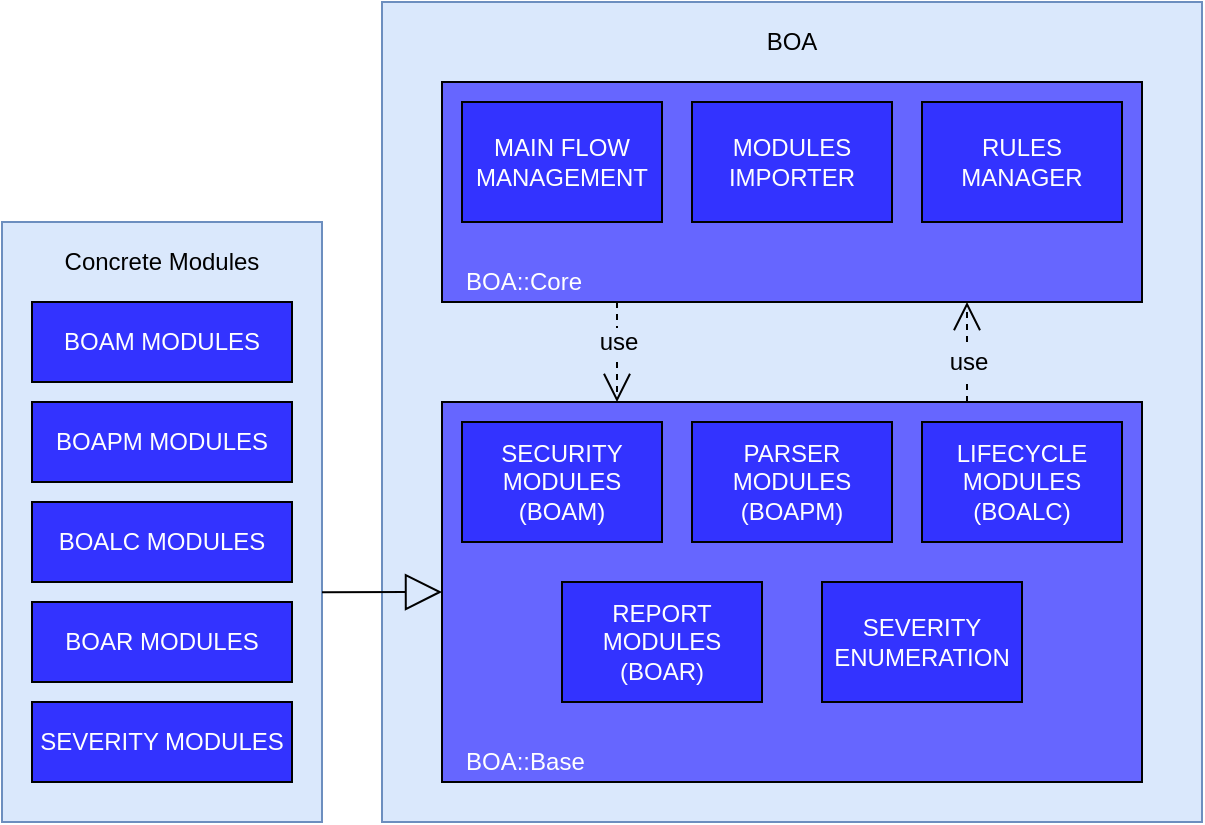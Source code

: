 <mxfile version="12.7.2" type="device"><diagram id="LRQ3q2nEhnB_F2DVD9Td" name="Page-1"><mxGraphModel dx="1108" dy="467" grid="1" gridSize="10" guides="1" tooltips="1" connect="1" arrows="1" fold="1" page="1" pageScale="1" pageWidth="827" pageHeight="1169" math="0" shadow="0"><root><mxCell id="0"/><mxCell id="1" parent="0"/><mxCell id="E0EIH28BxYN40_BXHMon-1" value="" style="rounded=0;whiteSpace=wrap;html=1;fillColor=#dae8fc;strokeColor=#6c8ebf;" vertex="1" parent="1"><mxGeometry x="210" y="80" width="410" height="410" as="geometry"/></mxCell><mxCell id="E0EIH28BxYN40_BXHMon-2" value="BOA" style="text;html=1;strokeColor=none;fillColor=none;align=center;verticalAlign=middle;whiteSpace=wrap;rounded=0;" vertex="1" parent="1"><mxGeometry x="230" y="90" width="370" height="20" as="geometry"/></mxCell><mxCell id="E0EIH28BxYN40_BXHMon-4" value="" style="rounded=0;whiteSpace=wrap;html=1;strokeColor=#000000;fillColor=#6666FF;" vertex="1" parent="1"><mxGeometry x="240" y="120" width="350" height="110" as="geometry"/></mxCell><mxCell id="E0EIH28BxYN40_BXHMon-7" value="&amp;nbsp;&amp;nbsp; BOA::Core" style="text;html=1;strokeColor=none;fillColor=none;align=left;verticalAlign=middle;whiteSpace=wrap;rounded=0;fontColor=#FFFFFF;" vertex="1" parent="1"><mxGeometry x="240" y="210" width="350" height="20" as="geometry"/></mxCell><mxCell id="E0EIH28BxYN40_BXHMon-8" value="&lt;div&gt;&lt;font&gt;MAIN FLOW MANAGEMENT&lt;/font&gt;&lt;br&gt;&lt;/div&gt;" style="rounded=0;whiteSpace=wrap;html=1;strokeColor=#000000;fillColor=#3333FF;align=center;fontColor=#FFFFFF;" vertex="1" parent="1"><mxGeometry x="250" y="130" width="100" height="60" as="geometry"/></mxCell><mxCell id="E0EIH28BxYN40_BXHMon-9" value="&lt;div&gt;&lt;font&gt;MODULES IMPORTER&lt;/font&gt;&lt;br&gt;&lt;/div&gt;" style="rounded=0;whiteSpace=wrap;html=1;strokeColor=#000000;fillColor=#3333FF;align=center;fontColor=#FFFFFF;" vertex="1" parent="1"><mxGeometry x="365" y="130" width="100" height="60" as="geometry"/></mxCell><mxCell id="E0EIH28BxYN40_BXHMon-10" value="&lt;div&gt;&lt;font&gt;RULES MANAGER&lt;/font&gt;&lt;br&gt;&lt;/div&gt;" style="rounded=0;whiteSpace=wrap;html=1;strokeColor=#000000;fillColor=#3333FF;align=center;fontColor=#FFFFFF;" vertex="1" parent="1"><mxGeometry x="480" y="130" width="100" height="60" as="geometry"/></mxCell><mxCell id="E0EIH28BxYN40_BXHMon-15" value="" style="rounded=0;whiteSpace=wrap;html=1;strokeColor=#000000;fillColor=#6666FF;" vertex="1" parent="1"><mxGeometry x="240" y="280" width="350" height="190" as="geometry"/></mxCell><mxCell id="E0EIH28BxYN40_BXHMon-16" value="" style="endArrow=open;endSize=12;dashed=1;html=1;fontColor=#000000;strokeColor=#000000;startArrow=none;startFill=0;startSize=12;endFill=0;entryX=0.25;entryY=0;entryDx=0;entryDy=0;labelBackgroundColor=none;exitX=0.25;exitY=1;exitDx=0;exitDy=0;" edge="1" parent="1" source="E0EIH28BxYN40_BXHMon-4" target="E0EIH28BxYN40_BXHMon-15"><mxGeometry width="160" relative="1" as="geometry"><mxPoint x="328" y="230" as="sourcePoint"/><mxPoint x="510" y="310" as="targetPoint"/></mxGeometry></mxCell><mxCell id="E0EIH28BxYN40_BXHMon-33" value="use" style="text;html=1;align=center;verticalAlign=middle;resizable=0;points=[];labelBackgroundColor=#DAE8FC;fontColor=#000000;" vertex="1" connectable="0" parent="E0EIH28BxYN40_BXHMon-16"><mxGeometry x="0.333" relative="1" as="geometry"><mxPoint y="-13.33" as="offset"/></mxGeometry></mxCell><mxCell id="E0EIH28BxYN40_BXHMon-18" value="&amp;nbsp;&amp;nbsp; BOA::Base" style="text;html=1;strokeColor=none;fillColor=none;align=left;verticalAlign=middle;whiteSpace=wrap;rounded=0;fontColor=#FFFFFF;" vertex="1" parent="1"><mxGeometry x="240" y="450" width="350" height="20" as="geometry"/></mxCell><mxCell id="E0EIH28BxYN40_BXHMon-19" value="&lt;font&gt;SECURITY MODULES&lt;/font&gt; (BOAM)" style="rounded=0;whiteSpace=wrap;html=1;strokeColor=#000000;fillColor=#3333FF;align=center;fontColor=#FFFFFF;" vertex="1" parent="1"><mxGeometry x="250" y="290" width="100" height="60" as="geometry"/></mxCell><mxCell id="E0EIH28BxYN40_BXHMon-21" value="&lt;font&gt;PARSER MODULES&lt;/font&gt; (BOAPM)" style="rounded=0;whiteSpace=wrap;html=1;strokeColor=#000000;fillColor=#3333FF;align=center;fontColor=#FFFFFF;" vertex="1" parent="1"><mxGeometry x="365" y="290" width="100" height="60" as="geometry"/></mxCell><mxCell id="E0EIH28BxYN40_BXHMon-22" value="LIFECYCLE MODULES (BOALC)" style="rounded=0;whiteSpace=wrap;html=1;strokeColor=#000000;fillColor=#3333FF;align=center;fontColor=#FFFFFF;" vertex="1" parent="1"><mxGeometry x="480" y="290" width="100" height="60" as="geometry"/></mxCell><mxCell id="E0EIH28BxYN40_BXHMon-25" value="" style="endArrow=open;endSize=12;dashed=1;html=1;fontColor=#FFFFFF;exitX=0.75;exitY=0;exitDx=0;exitDy=0;strokeColor=#000000;startArrow=none;startFill=0;startSize=12;endFill=0;entryX=0.75;entryY=1;entryDx=0;entryDy=0;" edge="1" parent="1" source="E0EIH28BxYN40_BXHMon-15" target="E0EIH28BxYN40_BXHMon-4"><mxGeometry width="160" relative="1" as="geometry"><mxPoint x="425" y="290" as="sourcePoint"/><mxPoint x="425" y="240" as="targetPoint"/></mxGeometry></mxCell><mxCell id="E0EIH28BxYN40_BXHMon-32" value="use" style="text;html=1;align=center;verticalAlign=middle;resizable=0;points=[];labelBackgroundColor=#DAE8FC;fontColor=#000000;" vertex="1" connectable="0" parent="E0EIH28BxYN40_BXHMon-25"><mxGeometry x="0.2" y="1" relative="1" as="geometry"><mxPoint x="1" y="10" as="offset"/></mxGeometry></mxCell><mxCell id="E0EIH28BxYN40_BXHMon-28" value="&lt;font&gt;REPORT MODULES&lt;/font&gt; (BOAR)" style="rounded=0;whiteSpace=wrap;html=1;strokeColor=#000000;fillColor=#3333FF;align=center;fontColor=#FFFFFF;" vertex="1" parent="1"><mxGeometry x="300" y="370" width="100" height="60" as="geometry"/></mxCell><mxCell id="E0EIH28BxYN40_BXHMon-29" value="SEVERITY ENUMERATION" style="rounded=0;whiteSpace=wrap;html=1;strokeColor=#000000;fillColor=#3333FF;align=center;fontColor=#FFFFFF;" vertex="1" parent="1"><mxGeometry x="430" y="370" width="100" height="60" as="geometry"/></mxCell><mxCell id="E0EIH28BxYN40_BXHMon-37" value="" style="rounded=0;whiteSpace=wrap;html=1;fillColor=#dae8fc;strokeColor=#6c8ebf;" vertex="1" parent="1"><mxGeometry x="20" y="190" width="160" height="300" as="geometry"/></mxCell><mxCell id="E0EIH28BxYN40_BXHMon-38" value="Concrete Modules" style="text;html=1;strokeColor=none;fillColor=none;align=center;verticalAlign=middle;whiteSpace=wrap;rounded=0;" vertex="1" parent="1"><mxGeometry x="20" y="200" width="160" height="20" as="geometry"/></mxCell><mxCell id="E0EIH28BxYN40_BXHMon-39" value="BOAM MODULES" style="rounded=0;whiteSpace=wrap;html=1;strokeColor=#000000;fillColor=#3333FF;align=center;fontColor=#FFFFFF;" vertex="1" parent="1"><mxGeometry x="35" y="230" width="130" height="40" as="geometry"/></mxCell><mxCell id="E0EIH28BxYN40_BXHMon-40" value="BOAPM MODULES" style="rounded=0;whiteSpace=wrap;html=1;strokeColor=#000000;fillColor=#3333FF;align=center;fontColor=#FFFFFF;" vertex="1" parent="1"><mxGeometry x="35" y="280" width="130" height="40" as="geometry"/></mxCell><mxCell id="E0EIH28BxYN40_BXHMon-41" value="BOALC MODULES" style="rounded=0;whiteSpace=wrap;html=1;strokeColor=#000000;fillColor=#3333FF;align=center;fontColor=#FFFFFF;" vertex="1" parent="1"><mxGeometry x="35" y="330" width="130" height="40" as="geometry"/></mxCell><mxCell id="E0EIH28BxYN40_BXHMon-42" value="BOAR MODULES" style="rounded=0;whiteSpace=wrap;html=1;strokeColor=#000000;fillColor=#3333FF;align=center;fontColor=#FFFFFF;" vertex="1" parent="1"><mxGeometry x="35" y="380" width="130" height="40" as="geometry"/></mxCell><mxCell id="E0EIH28BxYN40_BXHMon-43" value="SEVERITY MODULES" style="rounded=0;whiteSpace=wrap;html=1;strokeColor=#000000;fillColor=#3333FF;align=center;fontColor=#FFFFFF;" vertex="1" parent="1"><mxGeometry x="35" y="430" width="130" height="40" as="geometry"/></mxCell><mxCell id="E0EIH28BxYN40_BXHMon-61" value="" style="endArrow=block;endSize=16;endFill=0;html=1;labelBackgroundColor=none;strokeColor=#000000;fontColor=#000000;entryX=0;entryY=0.5;entryDx=0;entryDy=0;exitX=1;exitY=0.617;exitDx=0;exitDy=0;exitPerimeter=0;" edge="1" parent="1" source="E0EIH28BxYN40_BXHMon-37" target="E0EIH28BxYN40_BXHMon-15"><mxGeometry width="160" relative="1" as="geometry"><mxPoint x="180" y="335" as="sourcePoint"/><mxPoint x="350" y="530" as="targetPoint"/></mxGeometry></mxCell></root></mxGraphModel></diagram></mxfile>